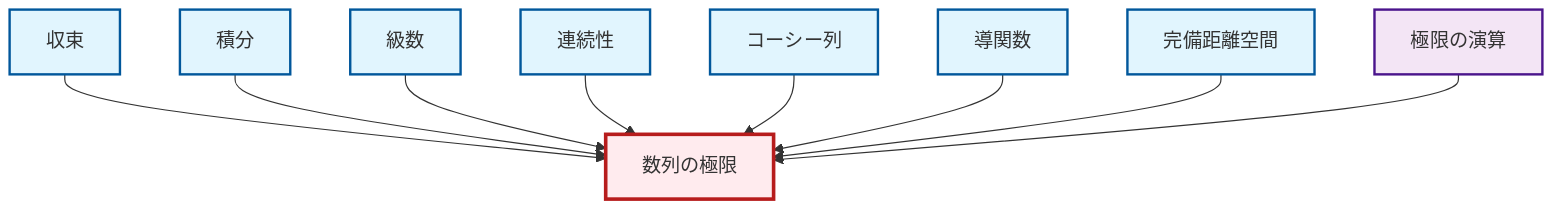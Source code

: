 graph TD
    classDef definition fill:#e1f5fe,stroke:#01579b,stroke-width:2px
    classDef theorem fill:#f3e5f5,stroke:#4a148c,stroke-width:2px
    classDef axiom fill:#fff3e0,stroke:#e65100,stroke-width:2px
    classDef example fill:#e8f5e9,stroke:#1b5e20,stroke-width:2px
    classDef current fill:#ffebee,stroke:#b71c1c,stroke-width:3px
    def-complete-metric-space["完備距離空間"]:::definition
    def-derivative["導関数"]:::definition
    def-series["級数"]:::definition
    def-integral["積分"]:::definition
    def-limit["数列の極限"]:::definition
    thm-limit-arithmetic["極限の演算"]:::theorem
    def-continuity["連続性"]:::definition
    def-cauchy-sequence["コーシー列"]:::definition
    def-convergence["収束"]:::definition
    def-convergence --> def-limit
    def-integral --> def-limit
    def-series --> def-limit
    def-continuity --> def-limit
    def-cauchy-sequence --> def-limit
    def-derivative --> def-limit
    def-complete-metric-space --> def-limit
    thm-limit-arithmetic --> def-limit
    class def-limit current